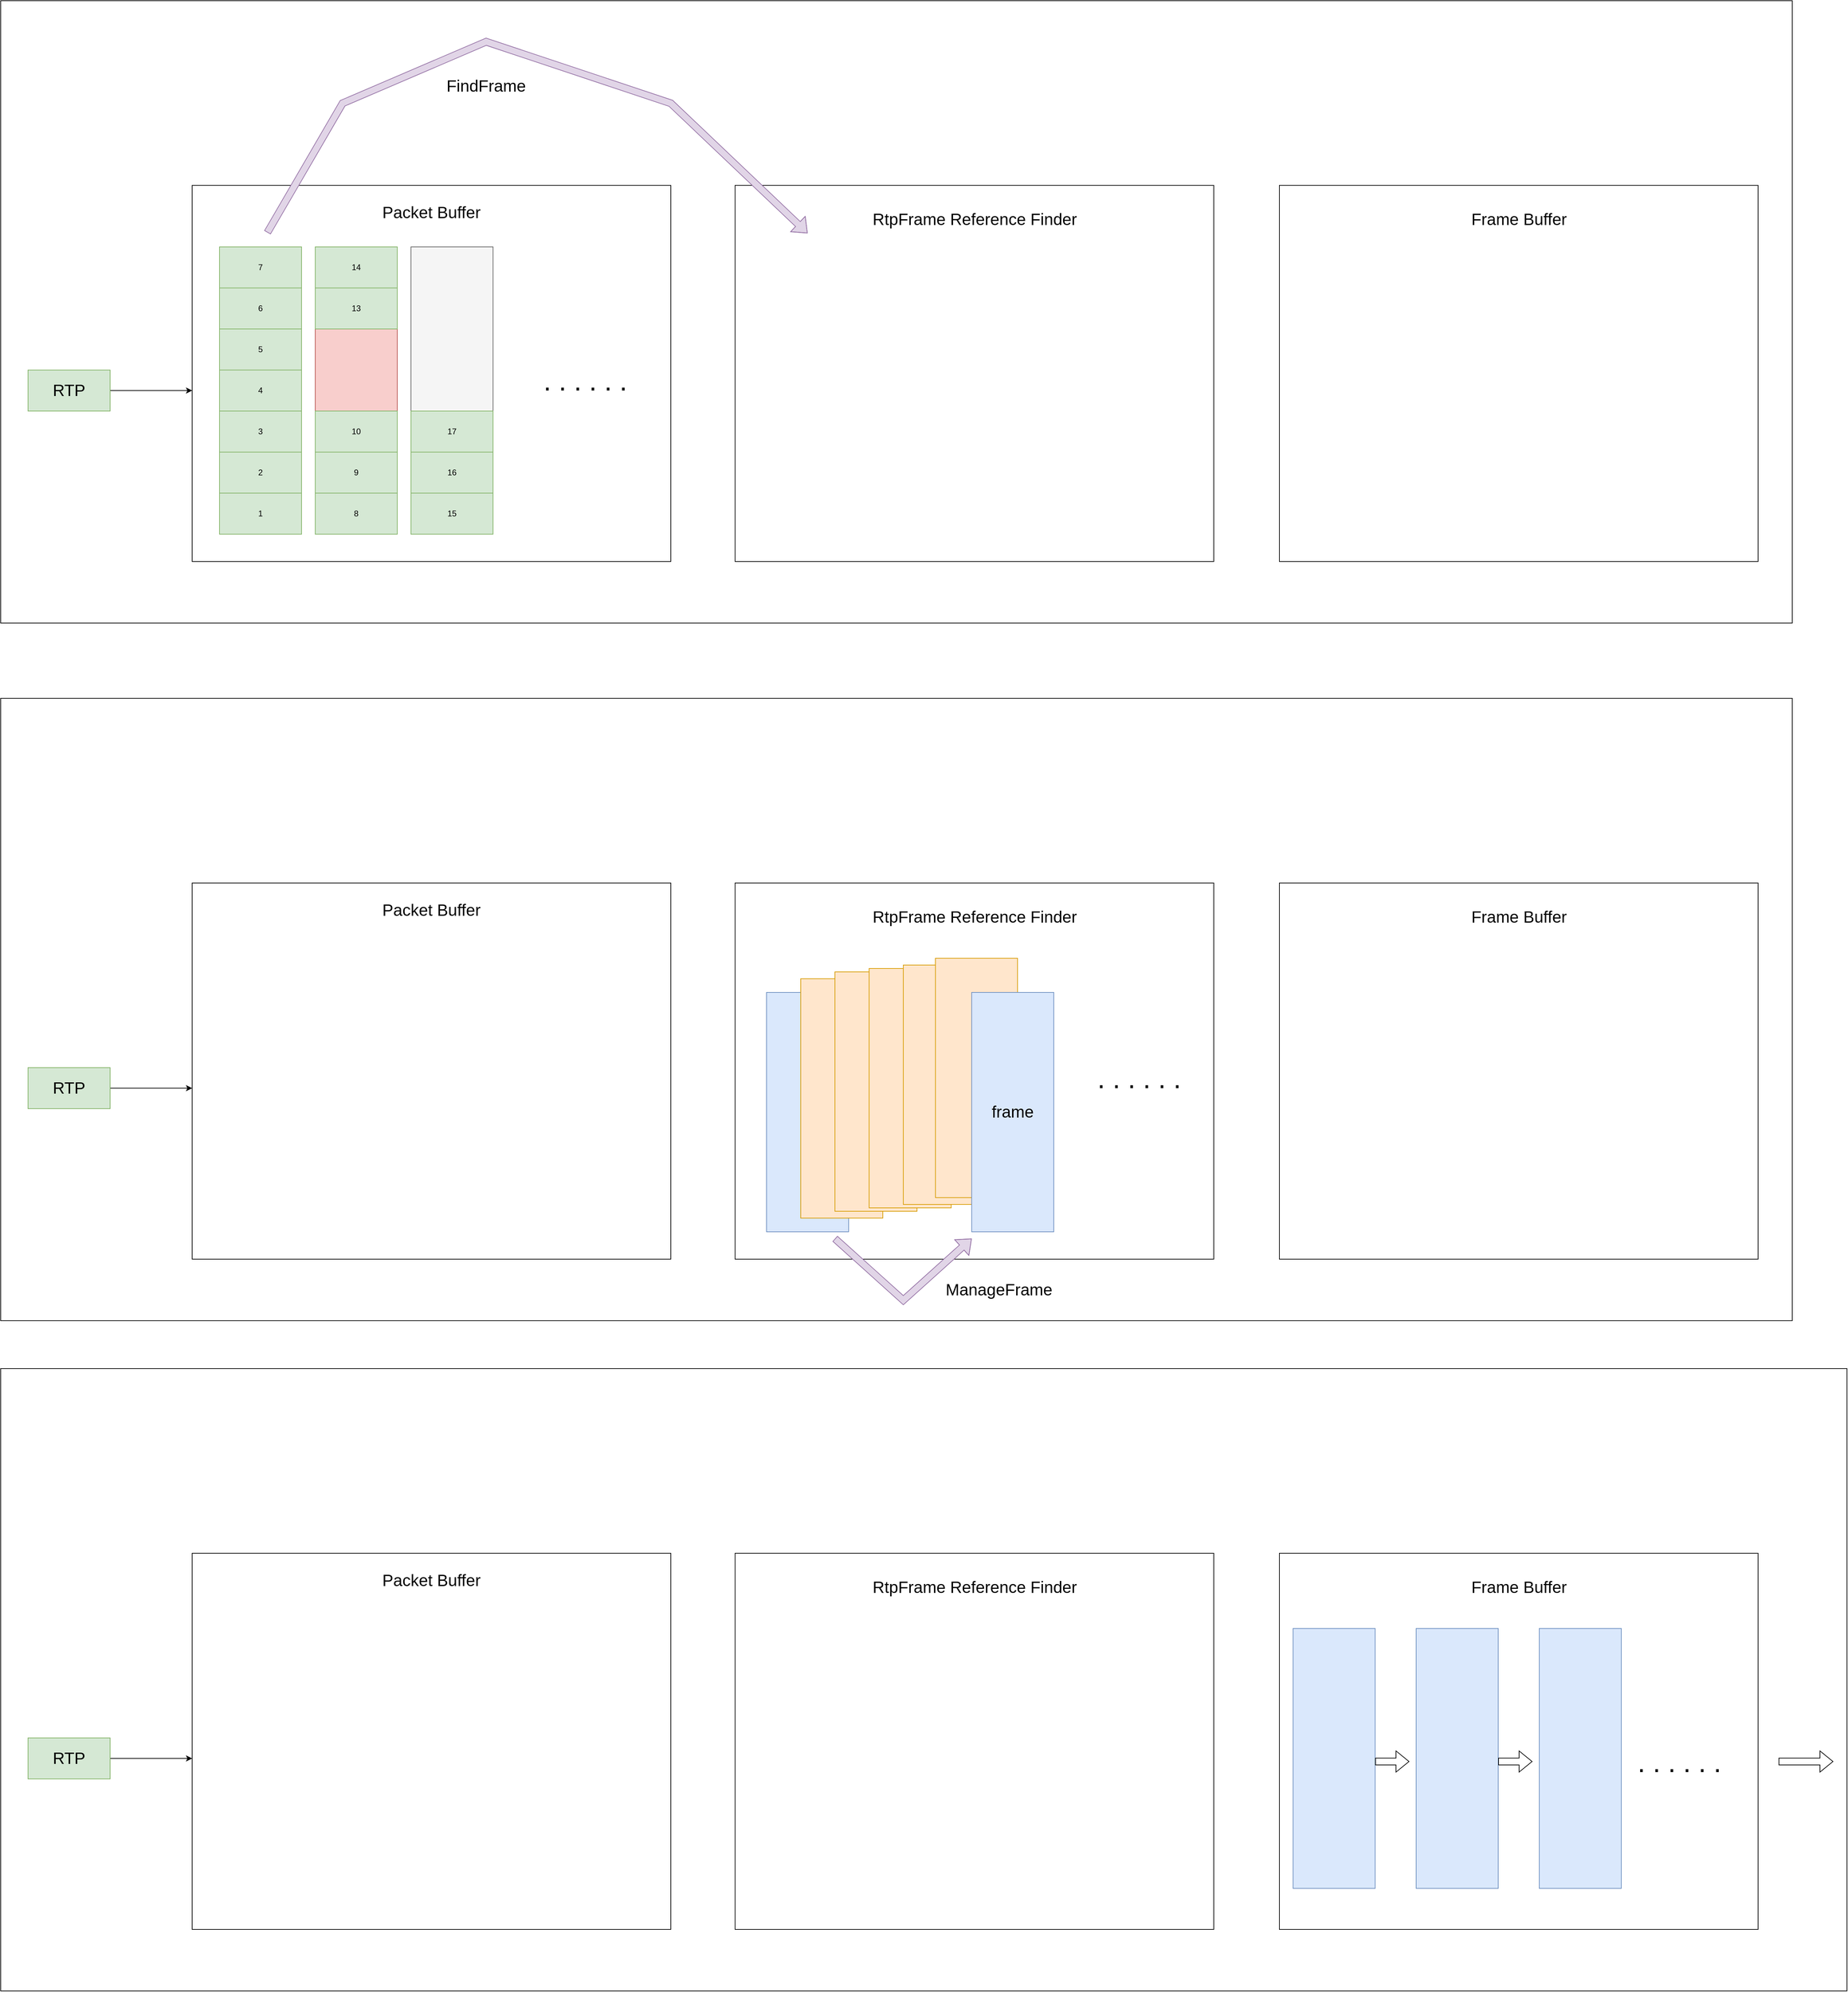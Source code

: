 <mxfile version="21.5.0" type="github">
  <diagram name="第 1 页" id="ksc9Ilr_gR2adyKR9nCv">
    <mxGraphModel dx="3541" dy="1457" grid="1" gridSize="10" guides="1" tooltips="1" connect="1" arrows="1" fold="1" page="1" pageScale="1" pageWidth="827" pageHeight="1169" math="0" shadow="0">
      <root>
        <mxCell id="0" />
        <mxCell id="1" parent="0" />
        <mxCell id="iKLaStR7jHuQ4qEgJdE5-37" value="" style="rounded=0;whiteSpace=wrap;html=1;" vertex="1" parent="1">
          <mxGeometry x="-660" y="850" width="2620" height="910" as="geometry" />
        </mxCell>
        <mxCell id="iKLaStR7jHuQ4qEgJdE5-1" value="" style="rounded=0;whiteSpace=wrap;html=1;" vertex="1" parent="1">
          <mxGeometry x="-380" y="1120" width="700" height="550" as="geometry" />
        </mxCell>
        <mxCell id="iKLaStR7jHuQ4qEgJdE5-8" value="&lt;font style=&quot;font-size: 24px;&quot;&gt;Packet Buffer&lt;/font&gt;" style="text;strokeColor=none;align=center;fillColor=none;html=1;verticalAlign=middle;whiteSpace=wrap;rounded=0;" vertex="1" parent="1">
          <mxGeometry x="-125" y="1130" width="190" height="60" as="geometry" />
        </mxCell>
        <mxCell id="iKLaStR7jHuQ4qEgJdE5-9" value="" style="rounded=0;whiteSpace=wrap;html=1;" vertex="1" parent="1">
          <mxGeometry x="-340" y="1220" width="120" height="410" as="geometry" />
        </mxCell>
        <mxCell id="iKLaStR7jHuQ4qEgJdE5-11" value="" style="rounded=0;whiteSpace=wrap;html=1;fillColor=#f5f5f5;fontColor=#333333;strokeColor=#666666;" vertex="1" parent="1">
          <mxGeometry x="-60" y="1210" width="120" height="420" as="geometry" />
        </mxCell>
        <mxCell id="iKLaStR7jHuQ4qEgJdE5-12" value="7" style="rounded=0;whiteSpace=wrap;html=1;fillColor=#d5e8d4;strokeColor=#82b366;" vertex="1" parent="1">
          <mxGeometry x="-340" y="1210" width="120" height="60" as="geometry" />
        </mxCell>
        <mxCell id="iKLaStR7jHuQ4qEgJdE5-13" value="1" style="rounded=0;whiteSpace=wrap;html=1;fillColor=#d5e8d4;strokeColor=#82b366;" vertex="1" parent="1">
          <mxGeometry x="-340" y="1570" width="120" height="60" as="geometry" />
        </mxCell>
        <mxCell id="iKLaStR7jHuQ4qEgJdE5-14" value="2" style="rounded=0;whiteSpace=wrap;html=1;fillColor=#d5e8d4;strokeColor=#82b366;" vertex="1" parent="1">
          <mxGeometry x="-340" y="1510" width="120" height="60" as="geometry" />
        </mxCell>
        <mxCell id="iKLaStR7jHuQ4qEgJdE5-15" value="3" style="rounded=0;whiteSpace=wrap;html=1;fillColor=#d5e8d4;strokeColor=#82b366;" vertex="1" parent="1">
          <mxGeometry x="-340" y="1450" width="120" height="60" as="geometry" />
        </mxCell>
        <mxCell id="iKLaStR7jHuQ4qEgJdE5-16" value="4" style="rounded=0;whiteSpace=wrap;html=1;fillColor=#d5e8d4;strokeColor=#82b366;" vertex="1" parent="1">
          <mxGeometry x="-340" y="1390" width="120" height="60" as="geometry" />
        </mxCell>
        <mxCell id="iKLaStR7jHuQ4qEgJdE5-17" value="5" style="rounded=0;whiteSpace=wrap;html=1;fillColor=#d5e8d4;strokeColor=#82b366;" vertex="1" parent="1">
          <mxGeometry x="-340" y="1330" width="120" height="60" as="geometry" />
        </mxCell>
        <mxCell id="iKLaStR7jHuQ4qEgJdE5-18" value="6" style="rounded=0;whiteSpace=wrap;html=1;fillColor=#d5e8d4;strokeColor=#82b366;" vertex="1" parent="1">
          <mxGeometry x="-340" y="1270" width="120" height="60" as="geometry" />
        </mxCell>
        <mxCell id="iKLaStR7jHuQ4qEgJdE5-19" value="" style="rounded=0;whiteSpace=wrap;html=1;fillColor=#f8cecc;strokeColor=#b85450;" vertex="1" parent="1">
          <mxGeometry x="-200" y="1220" width="120" height="410" as="geometry" />
        </mxCell>
        <mxCell id="iKLaStR7jHuQ4qEgJdE5-20" value="14" style="rounded=0;whiteSpace=wrap;html=1;fillColor=#d5e8d4;strokeColor=#82b366;" vertex="1" parent="1">
          <mxGeometry x="-200" y="1210" width="120" height="60" as="geometry" />
        </mxCell>
        <mxCell id="iKLaStR7jHuQ4qEgJdE5-21" value="8" style="rounded=0;whiteSpace=wrap;html=1;fillColor=#d5e8d4;strokeColor=#82b366;" vertex="1" parent="1">
          <mxGeometry x="-200" y="1570" width="120" height="60" as="geometry" />
        </mxCell>
        <mxCell id="iKLaStR7jHuQ4qEgJdE5-22" value="9" style="rounded=0;whiteSpace=wrap;html=1;fillColor=#d5e8d4;strokeColor=#82b366;" vertex="1" parent="1">
          <mxGeometry x="-200" y="1510" width="120" height="60" as="geometry" />
        </mxCell>
        <mxCell id="iKLaStR7jHuQ4qEgJdE5-23" value="10" style="rounded=0;whiteSpace=wrap;html=1;fillColor=#d5e8d4;strokeColor=#82b366;" vertex="1" parent="1">
          <mxGeometry x="-200" y="1450" width="120" height="60" as="geometry" />
        </mxCell>
        <mxCell id="iKLaStR7jHuQ4qEgJdE5-26" value="13" style="rounded=0;whiteSpace=wrap;html=1;fillColor=#d5e8d4;strokeColor=#82b366;" vertex="1" parent="1">
          <mxGeometry x="-200" y="1270" width="120" height="60" as="geometry" />
        </mxCell>
        <mxCell id="iKLaStR7jHuQ4qEgJdE5-27" value="15" style="rounded=0;whiteSpace=wrap;html=1;fillColor=#d5e8d4;strokeColor=#82b366;" vertex="1" parent="1">
          <mxGeometry x="-60" y="1570" width="120" height="60" as="geometry" />
        </mxCell>
        <mxCell id="iKLaStR7jHuQ4qEgJdE5-28" value="16" style="rounded=0;whiteSpace=wrap;html=1;fillColor=#d5e8d4;strokeColor=#82b366;" vertex="1" parent="1">
          <mxGeometry x="-60" y="1510" width="120" height="60" as="geometry" />
        </mxCell>
        <mxCell id="iKLaStR7jHuQ4qEgJdE5-29" value="17" style="rounded=0;whiteSpace=wrap;html=1;fillColor=#d5e8d4;strokeColor=#82b366;" vertex="1" parent="1">
          <mxGeometry x="-60" y="1450" width="120" height="60" as="geometry" />
        </mxCell>
        <mxCell id="iKLaStR7jHuQ4qEgJdE5-30" value="&lt;font style=&quot;font-size: 40px;&quot;&gt;. . . . . .&lt;/font&gt;" style="text;strokeColor=none;align=center;fillColor=none;html=1;verticalAlign=middle;whiteSpace=wrap;rounded=0;" vertex="1" parent="1">
          <mxGeometry x="110" y="1390" width="170" height="30" as="geometry" />
        </mxCell>
        <mxCell id="iKLaStR7jHuQ4qEgJdE5-32" style="edgeStyle=orthogonalEdgeStyle;rounded=0;orthogonalLoop=1;jettySize=auto;html=1;exitX=1;exitY=0.5;exitDx=0;exitDy=0;" edge="1" parent="1" source="iKLaStR7jHuQ4qEgJdE5-31">
          <mxGeometry relative="1" as="geometry">
            <mxPoint x="-380" y="1420" as="targetPoint" />
          </mxGeometry>
        </mxCell>
        <mxCell id="iKLaStR7jHuQ4qEgJdE5-31" value="&lt;font style=&quot;font-size: 24px;&quot;&gt;RTP&lt;/font&gt;" style="rounded=0;whiteSpace=wrap;html=1;fillColor=#d5e8d4;strokeColor=#82b366;" vertex="1" parent="1">
          <mxGeometry x="-620" y="1390" width="120" height="60" as="geometry" />
        </mxCell>
        <mxCell id="iKLaStR7jHuQ4qEgJdE5-33" value="" style="rounded=0;whiteSpace=wrap;html=1;" vertex="1" parent="1">
          <mxGeometry x="414" y="1120" width="700" height="550" as="geometry" />
        </mxCell>
        <mxCell id="iKLaStR7jHuQ4qEgJdE5-34" value="" style="shape=flexArrow;endArrow=classic;html=1;rounded=0;fillColor=#e1d5e7;strokeColor=#9673a6;" edge="1" parent="1">
          <mxGeometry width="50" height="50" relative="1" as="geometry">
            <mxPoint x="-270" y="1189" as="sourcePoint" />
            <mxPoint x="520" y="1190" as="targetPoint" />
            <Array as="points">
              <mxPoint x="-160" y="1000" />
              <mxPoint x="50" y="910" />
              <mxPoint x="320" y="1000" />
            </Array>
          </mxGeometry>
        </mxCell>
        <mxCell id="iKLaStR7jHuQ4qEgJdE5-35" value="&lt;font style=&quot;font-size: 24px;&quot;&gt;FindFrame&lt;/font&gt;" style="text;strokeColor=none;align=center;fillColor=none;html=1;verticalAlign=middle;whiteSpace=wrap;rounded=0;" vertex="1" parent="1">
          <mxGeometry x="-40" y="960" width="180" height="30" as="geometry" />
        </mxCell>
        <mxCell id="iKLaStR7jHuQ4qEgJdE5-36" value="" style="rounded=0;whiteSpace=wrap;html=1;" vertex="1" parent="1">
          <mxGeometry x="1210" y="1120" width="700" height="550" as="geometry" />
        </mxCell>
        <mxCell id="iKLaStR7jHuQ4qEgJdE5-38" value="&lt;font style=&quot;font-size: 24px;&quot;&gt;RtpFrame Reference Finder&lt;/font&gt;" style="text;strokeColor=none;align=center;fillColor=none;html=1;verticalAlign=middle;whiteSpace=wrap;rounded=0;" vertex="1" parent="1">
          <mxGeometry x="593.5" y="1140" width="341" height="60" as="geometry" />
        </mxCell>
        <mxCell id="iKLaStR7jHuQ4qEgJdE5-39" value="&lt;font style=&quot;font-size: 24px;&quot;&gt;Frame Buffer&lt;/font&gt;" style="text;strokeColor=none;align=center;fillColor=none;html=1;verticalAlign=middle;whiteSpace=wrap;rounded=0;" vertex="1" parent="1">
          <mxGeometry x="1389.5" y="1140" width="341" height="60" as="geometry" />
        </mxCell>
        <mxCell id="iKLaStR7jHuQ4qEgJdE5-40" value="" style="rounded=0;whiteSpace=wrap;html=1;" vertex="1" parent="1">
          <mxGeometry x="-660" y="1870" width="2620" height="910" as="geometry" />
        </mxCell>
        <mxCell id="iKLaStR7jHuQ4qEgJdE5-41" value="" style="rounded=0;whiteSpace=wrap;html=1;" vertex="1" parent="1">
          <mxGeometry x="-380" y="2140" width="700" height="550" as="geometry" />
        </mxCell>
        <mxCell id="iKLaStR7jHuQ4qEgJdE5-42" value="&lt;font style=&quot;font-size: 24px;&quot;&gt;Packet Buffer&lt;/font&gt;" style="text;strokeColor=none;align=center;fillColor=none;html=1;verticalAlign=middle;whiteSpace=wrap;rounded=0;" vertex="1" parent="1">
          <mxGeometry x="-125" y="2150" width="190" height="60" as="geometry" />
        </mxCell>
        <mxCell id="iKLaStR7jHuQ4qEgJdE5-62" style="edgeStyle=orthogonalEdgeStyle;rounded=0;orthogonalLoop=1;jettySize=auto;html=1;exitX=1;exitY=0.5;exitDx=0;exitDy=0;" edge="1" parent="1" source="iKLaStR7jHuQ4qEgJdE5-63">
          <mxGeometry relative="1" as="geometry">
            <mxPoint x="-380" y="2440" as="targetPoint" />
          </mxGeometry>
        </mxCell>
        <mxCell id="iKLaStR7jHuQ4qEgJdE5-63" value="&lt;font style=&quot;font-size: 24px;&quot;&gt;RTP&lt;/font&gt;" style="rounded=0;whiteSpace=wrap;html=1;fillColor=#d5e8d4;strokeColor=#82b366;" vertex="1" parent="1">
          <mxGeometry x="-620" y="2410" width="120" height="60" as="geometry" />
        </mxCell>
        <mxCell id="iKLaStR7jHuQ4qEgJdE5-64" value="" style="rounded=0;whiteSpace=wrap;html=1;" vertex="1" parent="1">
          <mxGeometry x="414" y="2140" width="700" height="550" as="geometry" />
        </mxCell>
        <mxCell id="iKLaStR7jHuQ4qEgJdE5-67" value="" style="rounded=0;whiteSpace=wrap;html=1;" vertex="1" parent="1">
          <mxGeometry x="1210" y="2140" width="700" height="550" as="geometry" />
        </mxCell>
        <mxCell id="iKLaStR7jHuQ4qEgJdE5-68" value="&lt;font style=&quot;font-size: 24px;&quot;&gt;RtpFrame Reference Finder&lt;/font&gt;" style="text;strokeColor=none;align=center;fillColor=none;html=1;verticalAlign=middle;whiteSpace=wrap;rounded=0;" vertex="1" parent="1">
          <mxGeometry x="593.5" y="2160" width="341" height="60" as="geometry" />
        </mxCell>
        <mxCell id="iKLaStR7jHuQ4qEgJdE5-69" value="&lt;font style=&quot;font-size: 24px;&quot;&gt;Frame Buffer&lt;/font&gt;" style="text;strokeColor=none;align=center;fillColor=none;html=1;verticalAlign=middle;whiteSpace=wrap;rounded=0;" vertex="1" parent="1">
          <mxGeometry x="1389.5" y="2160" width="341" height="60" as="geometry" />
        </mxCell>
        <mxCell id="iKLaStR7jHuQ4qEgJdE5-61" value="&lt;font style=&quot;font-size: 40px;&quot;&gt;. . . . . .&lt;/font&gt;" style="text;strokeColor=none;align=center;fillColor=none;html=1;verticalAlign=middle;whiteSpace=wrap;rounded=0;" vertex="1" parent="1">
          <mxGeometry x="920" y="2410" width="170" height="30" as="geometry" />
        </mxCell>
        <mxCell id="iKLaStR7jHuQ4qEgJdE5-70" value="" style="rounded=0;whiteSpace=wrap;html=1;fillColor=#dae8fc;strokeColor=#6c8ebf;" vertex="1" parent="1">
          <mxGeometry x="460" y="2300" width="120" height="350" as="geometry" />
        </mxCell>
        <mxCell id="iKLaStR7jHuQ4qEgJdE5-71" value="" style="rounded=0;whiteSpace=wrap;html=1;fillColor=#ffe6cc;strokeColor=#d79b00;" vertex="1" parent="1">
          <mxGeometry x="510" y="2280" width="120" height="350" as="geometry" />
        </mxCell>
        <mxCell id="iKLaStR7jHuQ4qEgJdE5-72" value="" style="rounded=0;whiteSpace=wrap;html=1;fillColor=#ffe6cc;strokeColor=#d79b00;" vertex="1" parent="1">
          <mxGeometry x="560" y="2270" width="120" height="350" as="geometry" />
        </mxCell>
        <mxCell id="iKLaStR7jHuQ4qEgJdE5-73" value="" style="rounded=0;whiteSpace=wrap;html=1;fillColor=#ffe6cc;strokeColor=#d79b00;" vertex="1" parent="1">
          <mxGeometry x="610" y="2265" width="120" height="350" as="geometry" />
        </mxCell>
        <mxCell id="iKLaStR7jHuQ4qEgJdE5-74" value="" style="rounded=0;whiteSpace=wrap;html=1;fillColor=#ffe6cc;strokeColor=#d79b00;" vertex="1" parent="1">
          <mxGeometry x="660" y="2260" width="120" height="350" as="geometry" />
        </mxCell>
        <mxCell id="iKLaStR7jHuQ4qEgJdE5-75" value="" style="rounded=0;whiteSpace=wrap;html=1;fillColor=#ffe6cc;strokeColor=#d79b00;" vertex="1" parent="1">
          <mxGeometry x="707" y="2250" width="120" height="350" as="geometry" />
        </mxCell>
        <mxCell id="iKLaStR7jHuQ4qEgJdE5-76" value="&lt;font style=&quot;font-size: 24px;&quot;&gt;frame&lt;/font&gt;" style="rounded=0;whiteSpace=wrap;html=1;fillColor=#dae8fc;strokeColor=#6c8ebf;" vertex="1" parent="1">
          <mxGeometry x="760" y="2300" width="120" height="350" as="geometry" />
        </mxCell>
        <mxCell id="iKLaStR7jHuQ4qEgJdE5-78" value="" style="shape=flexArrow;endArrow=classic;html=1;rounded=0;fillColor=#e1d5e7;strokeColor=#9673a6;" edge="1" parent="1">
          <mxGeometry width="50" height="50" relative="1" as="geometry">
            <mxPoint x="560" y="2660" as="sourcePoint" />
            <mxPoint x="760" y="2660" as="targetPoint" />
            <Array as="points">
              <mxPoint x="660" y="2750" />
            </Array>
          </mxGeometry>
        </mxCell>
        <mxCell id="iKLaStR7jHuQ4qEgJdE5-79" value="&lt;font style=&quot;font-size: 24px;&quot;&gt;ManageFrame&lt;/font&gt;" style="text;strokeColor=none;align=center;fillColor=none;html=1;verticalAlign=middle;whiteSpace=wrap;rounded=0;" vertex="1" parent="1">
          <mxGeometry x="680" y="2720" width="240" height="30" as="geometry" />
        </mxCell>
        <mxCell id="iKLaStR7jHuQ4qEgJdE5-80" value="" style="rounded=0;whiteSpace=wrap;html=1;" vertex="1" parent="1">
          <mxGeometry x="-660" y="2850" width="2700" height="910" as="geometry" />
        </mxCell>
        <mxCell id="iKLaStR7jHuQ4qEgJdE5-81" value="" style="rounded=0;whiteSpace=wrap;html=1;" vertex="1" parent="1">
          <mxGeometry x="-380" y="3120" width="700" height="550" as="geometry" />
        </mxCell>
        <mxCell id="iKLaStR7jHuQ4qEgJdE5-82" value="&lt;font style=&quot;font-size: 24px;&quot;&gt;Packet Buffer&lt;/font&gt;" style="text;strokeColor=none;align=center;fillColor=none;html=1;verticalAlign=middle;whiteSpace=wrap;rounded=0;" vertex="1" parent="1">
          <mxGeometry x="-125" y="3130" width="190" height="60" as="geometry" />
        </mxCell>
        <mxCell id="iKLaStR7jHuQ4qEgJdE5-83" style="edgeStyle=orthogonalEdgeStyle;rounded=0;orthogonalLoop=1;jettySize=auto;html=1;exitX=1;exitY=0.5;exitDx=0;exitDy=0;" edge="1" parent="1" source="iKLaStR7jHuQ4qEgJdE5-84">
          <mxGeometry relative="1" as="geometry">
            <mxPoint x="-380" y="3420" as="targetPoint" />
          </mxGeometry>
        </mxCell>
        <mxCell id="iKLaStR7jHuQ4qEgJdE5-84" value="&lt;font style=&quot;font-size: 24px;&quot;&gt;RTP&lt;/font&gt;" style="rounded=0;whiteSpace=wrap;html=1;fillColor=#d5e8d4;strokeColor=#82b366;" vertex="1" parent="1">
          <mxGeometry x="-620" y="3390" width="120" height="60" as="geometry" />
        </mxCell>
        <mxCell id="iKLaStR7jHuQ4qEgJdE5-85" value="" style="rounded=0;whiteSpace=wrap;html=1;" vertex="1" parent="1">
          <mxGeometry x="414" y="3120" width="700" height="550" as="geometry" />
        </mxCell>
        <mxCell id="iKLaStR7jHuQ4qEgJdE5-86" value="" style="rounded=0;whiteSpace=wrap;html=1;" vertex="1" parent="1">
          <mxGeometry x="1210" y="3120" width="700" height="550" as="geometry" />
        </mxCell>
        <mxCell id="iKLaStR7jHuQ4qEgJdE5-87" value="&lt;font style=&quot;font-size: 24px;&quot;&gt;RtpFrame Reference Finder&lt;/font&gt;" style="text;strokeColor=none;align=center;fillColor=none;html=1;verticalAlign=middle;whiteSpace=wrap;rounded=0;" vertex="1" parent="1">
          <mxGeometry x="593.5" y="3140" width="341" height="60" as="geometry" />
        </mxCell>
        <mxCell id="iKLaStR7jHuQ4qEgJdE5-88" value="&lt;font style=&quot;font-size: 24px;&quot;&gt;Frame Buffer&lt;/font&gt;" style="text;strokeColor=none;align=center;fillColor=none;html=1;verticalAlign=middle;whiteSpace=wrap;rounded=0;" vertex="1" parent="1">
          <mxGeometry x="1389.5" y="3140" width="341" height="60" as="geometry" />
        </mxCell>
        <mxCell id="iKLaStR7jHuQ4qEgJdE5-99" value="" style="rounded=0;whiteSpace=wrap;html=1;fillColor=#dae8fc;strokeColor=#6c8ebf;" vertex="1" parent="1">
          <mxGeometry x="1230" y="3230" width="120" height="380" as="geometry" />
        </mxCell>
        <mxCell id="iKLaStR7jHuQ4qEgJdE5-101" value="" style="rounded=0;whiteSpace=wrap;html=1;fillColor=#dae8fc;strokeColor=#6c8ebf;" vertex="1" parent="1">
          <mxGeometry x="1410" y="3230" width="120" height="380" as="geometry" />
        </mxCell>
        <mxCell id="iKLaStR7jHuQ4qEgJdE5-103" value="&lt;font style=&quot;font-size: 40px;&quot;&gt;. . . . . .&lt;/font&gt;" style="text;strokeColor=none;align=center;fillColor=none;html=1;verticalAlign=middle;whiteSpace=wrap;rounded=0;" vertex="1" parent="1">
          <mxGeometry x="1710" y="3410" width="170" height="30" as="geometry" />
        </mxCell>
        <mxCell id="iKLaStR7jHuQ4qEgJdE5-104" value="" style="shape=flexArrow;endArrow=classic;html=1;rounded=0;" edge="1" parent="1">
          <mxGeometry width="50" height="50" relative="1" as="geometry">
            <mxPoint x="1530" y="3424.5" as="sourcePoint" />
            <mxPoint x="1580" y="3424.5" as="targetPoint" />
          </mxGeometry>
        </mxCell>
        <mxCell id="iKLaStR7jHuQ4qEgJdE5-105" value="" style="shape=flexArrow;endArrow=classic;html=1;rounded=0;" edge="1" parent="1">
          <mxGeometry width="50" height="50" relative="1" as="geometry">
            <mxPoint x="1350" y="3424.5" as="sourcePoint" />
            <mxPoint x="1400" y="3424.5" as="targetPoint" />
          </mxGeometry>
        </mxCell>
        <mxCell id="iKLaStR7jHuQ4qEgJdE5-106" value="" style="rounded=0;whiteSpace=wrap;html=1;fillColor=#dae8fc;strokeColor=#6c8ebf;" vertex="1" parent="1">
          <mxGeometry x="1590" y="3230" width="120" height="380" as="geometry" />
        </mxCell>
        <mxCell id="iKLaStR7jHuQ4qEgJdE5-107" value="" style="shape=flexArrow;endArrow=classic;html=1;rounded=0;" edge="1" parent="1">
          <mxGeometry width="50" height="50" relative="1" as="geometry">
            <mxPoint x="1940" y="3424.5" as="sourcePoint" />
            <mxPoint x="2020" y="3424.5" as="targetPoint" />
          </mxGeometry>
        </mxCell>
      </root>
    </mxGraphModel>
  </diagram>
</mxfile>
